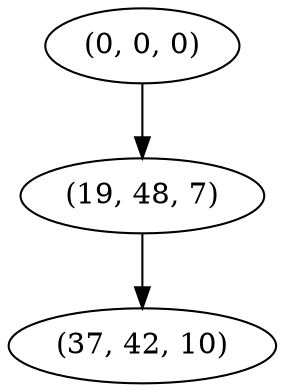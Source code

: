 digraph tree {
    "(0, 0, 0)";
    "(19, 48, 7)";
    "(37, 42, 10)";
    "(0, 0, 0)" -> "(19, 48, 7)";
    "(19, 48, 7)" -> "(37, 42, 10)";
}
